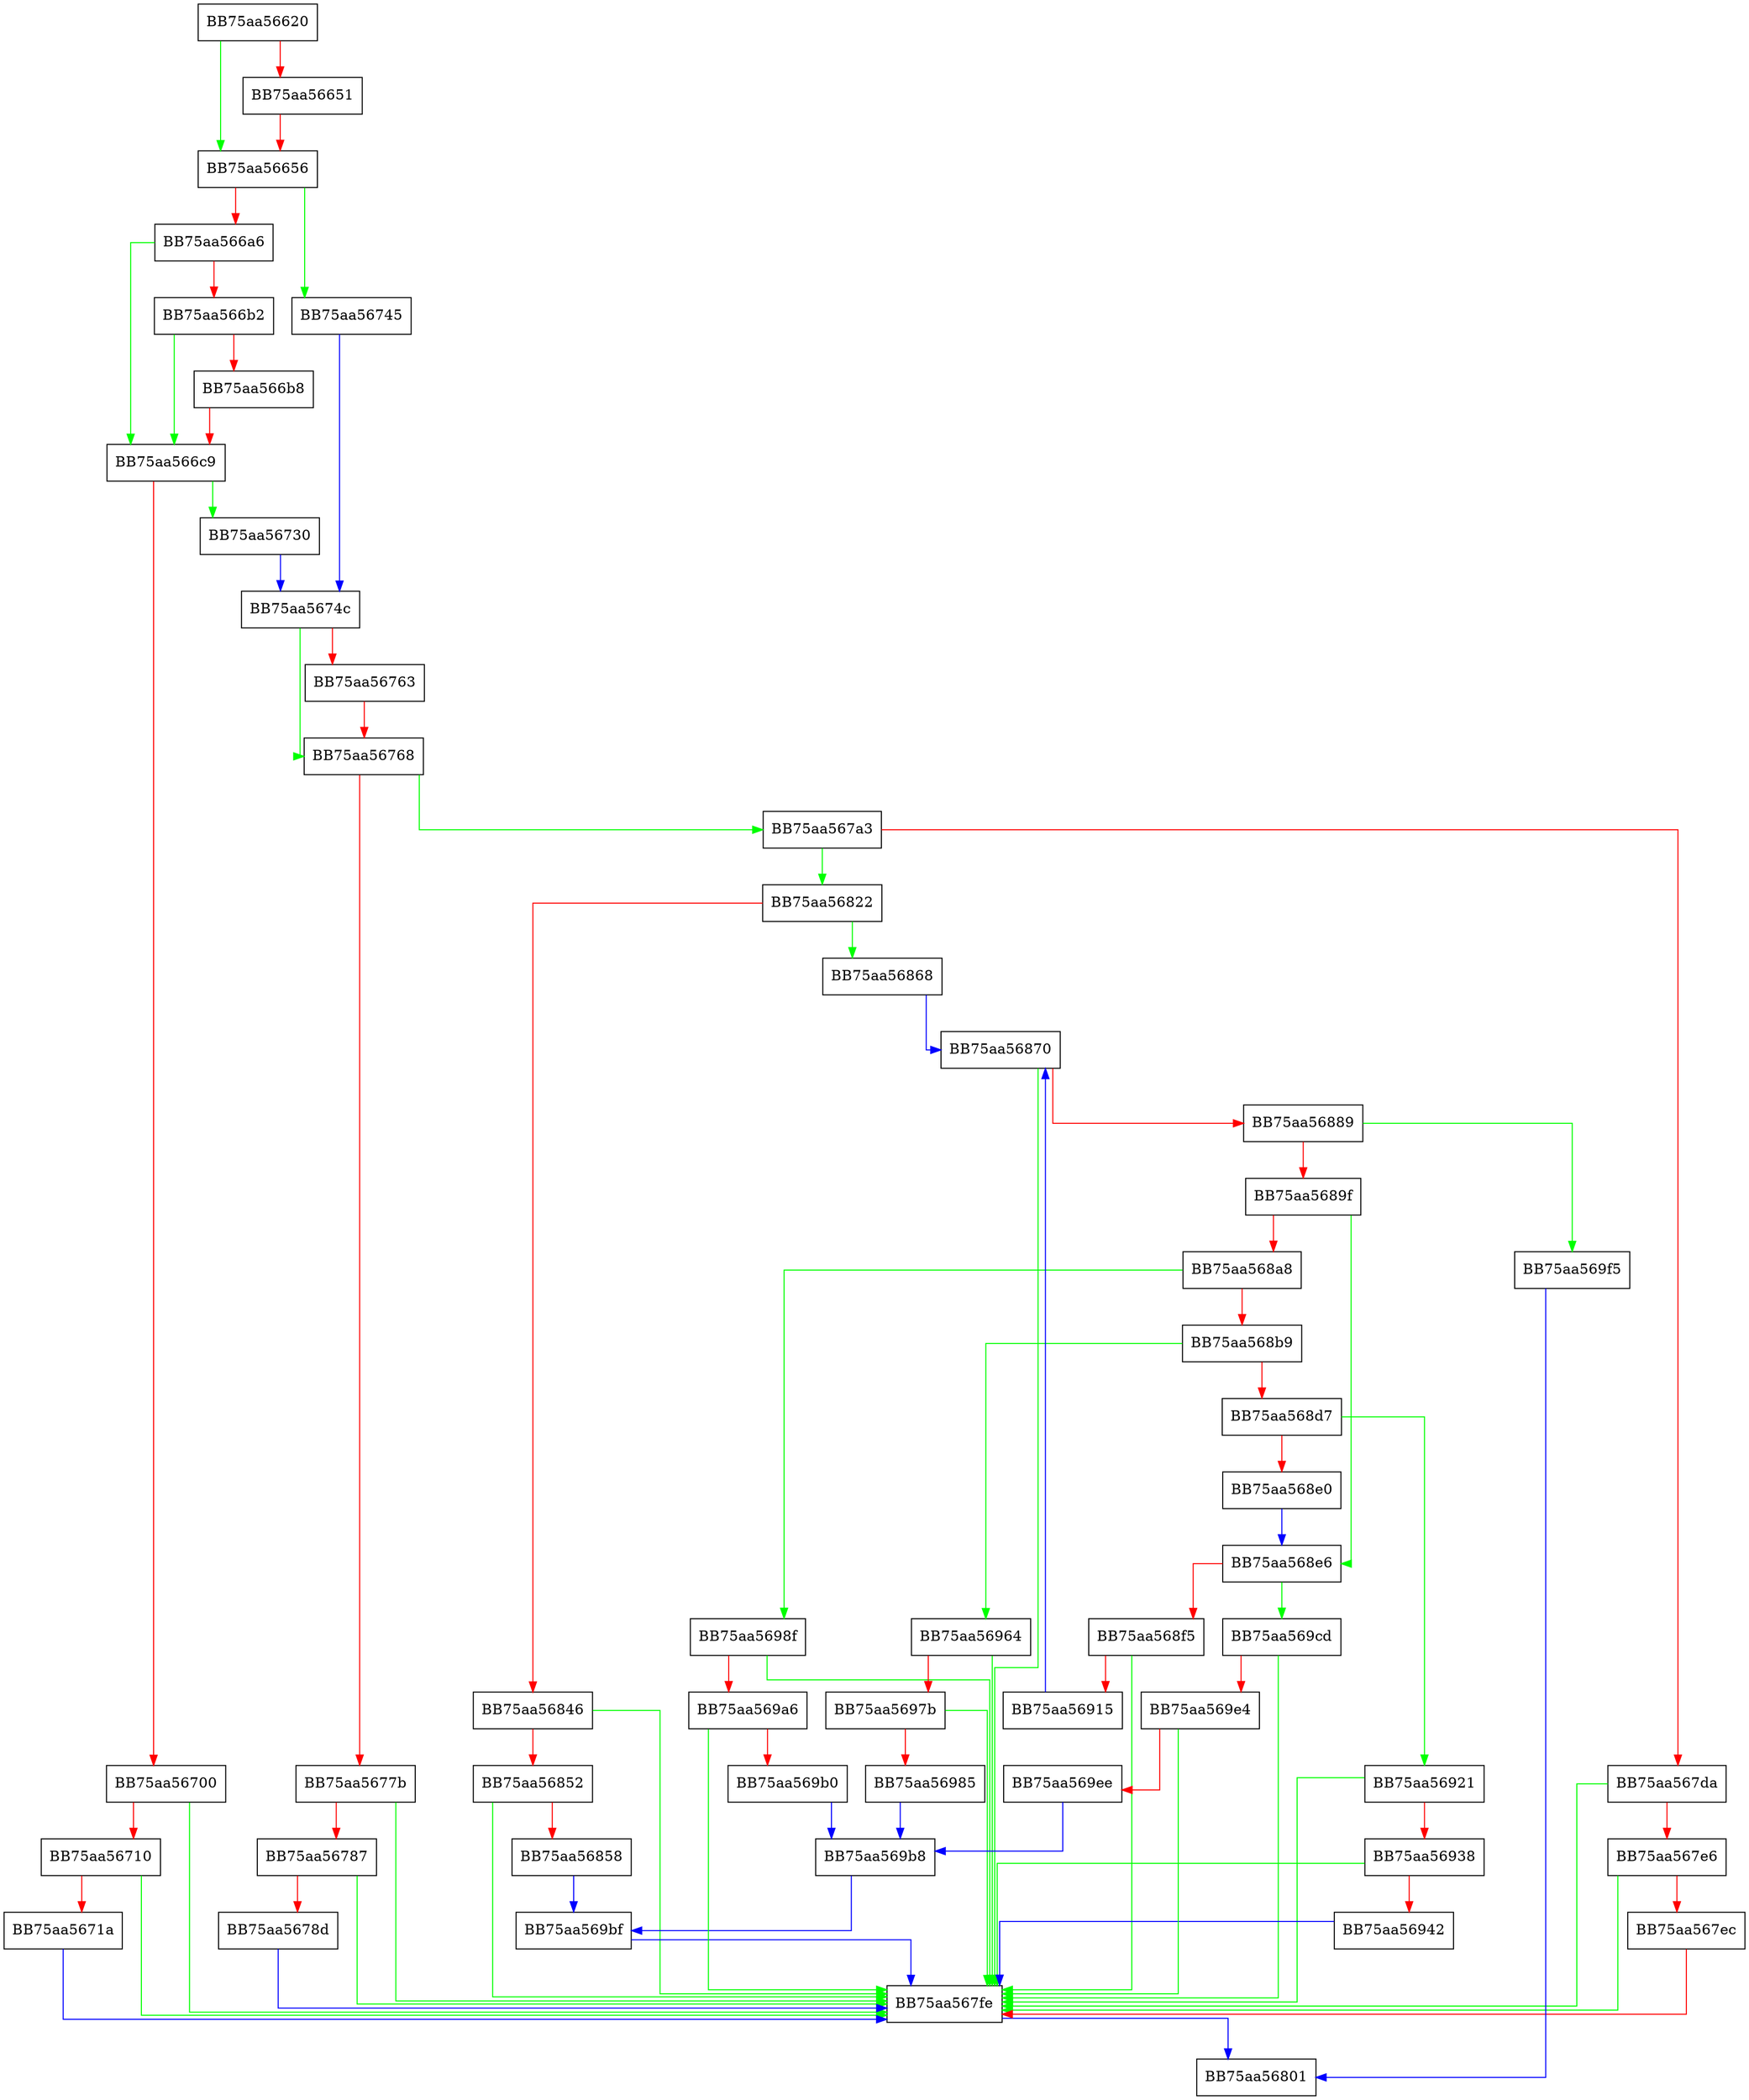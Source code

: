 digraph DoLayer1 {
  node [shape="box"];
  graph [splines=ortho];
  BB75aa56620 -> BB75aa56656 [color="green"];
  BB75aa56620 -> BB75aa56651 [color="red"];
  BB75aa56651 -> BB75aa56656 [color="red"];
  BB75aa56656 -> BB75aa56745 [color="green"];
  BB75aa56656 -> BB75aa566a6 [color="red"];
  BB75aa566a6 -> BB75aa566c9 [color="green"];
  BB75aa566a6 -> BB75aa566b2 [color="red"];
  BB75aa566b2 -> BB75aa566c9 [color="green"];
  BB75aa566b2 -> BB75aa566b8 [color="red"];
  BB75aa566b8 -> BB75aa566c9 [color="red"];
  BB75aa566c9 -> BB75aa56730 [color="green"];
  BB75aa566c9 -> BB75aa56700 [color="red"];
  BB75aa56700 -> BB75aa567fe [color="green"];
  BB75aa56700 -> BB75aa56710 [color="red"];
  BB75aa56710 -> BB75aa567fe [color="green"];
  BB75aa56710 -> BB75aa5671a [color="red"];
  BB75aa5671a -> BB75aa567fe [color="blue"];
  BB75aa56730 -> BB75aa5674c [color="blue"];
  BB75aa56745 -> BB75aa5674c [color="blue"];
  BB75aa5674c -> BB75aa56768 [color="green"];
  BB75aa5674c -> BB75aa56763 [color="red"];
  BB75aa56763 -> BB75aa56768 [color="red"];
  BB75aa56768 -> BB75aa567a3 [color="green"];
  BB75aa56768 -> BB75aa5677b [color="red"];
  BB75aa5677b -> BB75aa567fe [color="green"];
  BB75aa5677b -> BB75aa56787 [color="red"];
  BB75aa56787 -> BB75aa567fe [color="green"];
  BB75aa56787 -> BB75aa5678d [color="red"];
  BB75aa5678d -> BB75aa567fe [color="blue"];
  BB75aa567a3 -> BB75aa56822 [color="green"];
  BB75aa567a3 -> BB75aa567da [color="red"];
  BB75aa567da -> BB75aa567fe [color="green"];
  BB75aa567da -> BB75aa567e6 [color="red"];
  BB75aa567e6 -> BB75aa567fe [color="green"];
  BB75aa567e6 -> BB75aa567ec [color="red"];
  BB75aa567ec -> BB75aa567fe [color="red"];
  BB75aa567fe -> BB75aa56801 [color="blue"];
  BB75aa56822 -> BB75aa56868 [color="green"];
  BB75aa56822 -> BB75aa56846 [color="red"];
  BB75aa56846 -> BB75aa567fe [color="green"];
  BB75aa56846 -> BB75aa56852 [color="red"];
  BB75aa56852 -> BB75aa567fe [color="green"];
  BB75aa56852 -> BB75aa56858 [color="red"];
  BB75aa56858 -> BB75aa569bf [color="blue"];
  BB75aa56868 -> BB75aa56870 [color="blue"];
  BB75aa56870 -> BB75aa567fe [color="green"];
  BB75aa56870 -> BB75aa56889 [color="red"];
  BB75aa56889 -> BB75aa569f5 [color="green"];
  BB75aa56889 -> BB75aa5689f [color="red"];
  BB75aa5689f -> BB75aa568e6 [color="green"];
  BB75aa5689f -> BB75aa568a8 [color="red"];
  BB75aa568a8 -> BB75aa5698f [color="green"];
  BB75aa568a8 -> BB75aa568b9 [color="red"];
  BB75aa568b9 -> BB75aa56964 [color="green"];
  BB75aa568b9 -> BB75aa568d7 [color="red"];
  BB75aa568d7 -> BB75aa56921 [color="green"];
  BB75aa568d7 -> BB75aa568e0 [color="red"];
  BB75aa568e0 -> BB75aa568e6 [color="blue"];
  BB75aa568e6 -> BB75aa569cd [color="green"];
  BB75aa568e6 -> BB75aa568f5 [color="red"];
  BB75aa568f5 -> BB75aa567fe [color="green"];
  BB75aa568f5 -> BB75aa56915 [color="red"];
  BB75aa56915 -> BB75aa56870 [color="blue"];
  BB75aa56921 -> BB75aa567fe [color="green"];
  BB75aa56921 -> BB75aa56938 [color="red"];
  BB75aa56938 -> BB75aa567fe [color="green"];
  BB75aa56938 -> BB75aa56942 [color="red"];
  BB75aa56942 -> BB75aa567fe [color="blue"];
  BB75aa56964 -> BB75aa567fe [color="green"];
  BB75aa56964 -> BB75aa5697b [color="red"];
  BB75aa5697b -> BB75aa567fe [color="green"];
  BB75aa5697b -> BB75aa56985 [color="red"];
  BB75aa56985 -> BB75aa569b8 [color="blue"];
  BB75aa5698f -> BB75aa567fe [color="green"];
  BB75aa5698f -> BB75aa569a6 [color="red"];
  BB75aa569a6 -> BB75aa567fe [color="green"];
  BB75aa569a6 -> BB75aa569b0 [color="red"];
  BB75aa569b0 -> BB75aa569b8 [color="blue"];
  BB75aa569b8 -> BB75aa569bf [color="blue"];
  BB75aa569bf -> BB75aa567fe [color="blue"];
  BB75aa569cd -> BB75aa567fe [color="green"];
  BB75aa569cd -> BB75aa569e4 [color="red"];
  BB75aa569e4 -> BB75aa567fe [color="green"];
  BB75aa569e4 -> BB75aa569ee [color="red"];
  BB75aa569ee -> BB75aa569b8 [color="blue"];
  BB75aa569f5 -> BB75aa56801 [color="blue"];
}